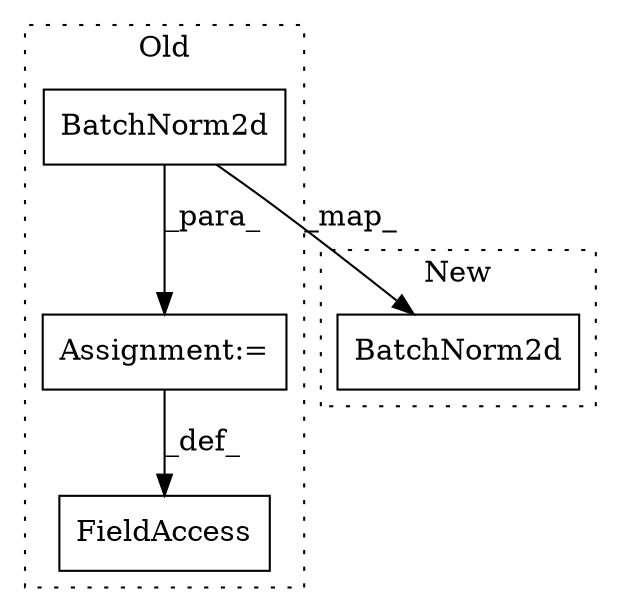 digraph G {
subgraph cluster0 {
1 [label="BatchNorm2d" a="32" s="328,352" l="12,1" shape="box"];
3 [label="Assignment:=" a="7" s="307" l="2" shape="box"];
4 [label="FieldAccess" a="22" s="442" l="10" shape="box"];
label = "Old";
style="dotted";
}
subgraph cluster1 {
2 [label="BatchNorm2d" a="32" s="301,325" l="12,1" shape="box"];
label = "New";
style="dotted";
}
1 -> 3 [label="_para_"];
1 -> 2 [label="_map_"];
3 -> 4 [label="_def_"];
}